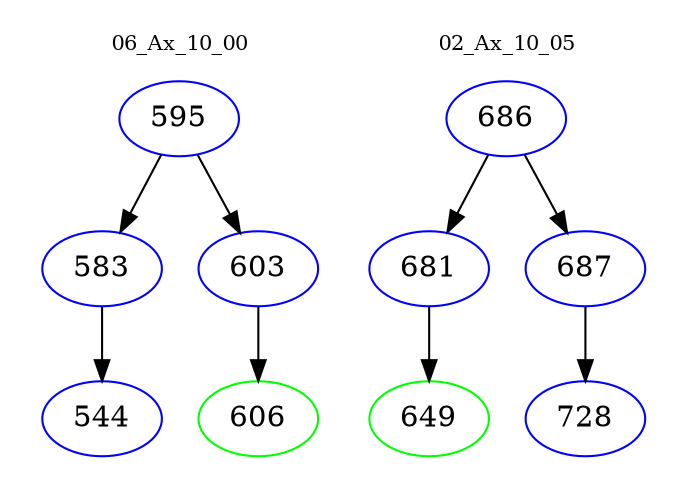 digraph{
subgraph cluster_0 {
color = white
label = "06_Ax_10_00";
fontsize=10;
T0_595 [label="595", color="blue"]
T0_595 -> T0_583 [color="black"]
T0_583 [label="583", color="blue"]
T0_583 -> T0_544 [color="black"]
T0_544 [label="544", color="blue"]
T0_595 -> T0_603 [color="black"]
T0_603 [label="603", color="blue"]
T0_603 -> T0_606 [color="black"]
T0_606 [label="606", color="green"]
}
subgraph cluster_1 {
color = white
label = "02_Ax_10_05";
fontsize=10;
T1_686 [label="686", color="blue"]
T1_686 -> T1_681 [color="black"]
T1_681 [label="681", color="blue"]
T1_681 -> T1_649 [color="black"]
T1_649 [label="649", color="green"]
T1_686 -> T1_687 [color="black"]
T1_687 [label="687", color="blue"]
T1_687 -> T1_728 [color="black"]
T1_728 [label="728", color="blue"]
}
}
